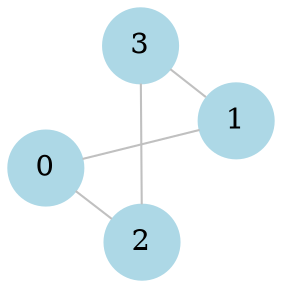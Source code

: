 graph G {
graph [layout = neato]
node [shape = circle,
style = filled,
style = filled,
color = lightblue]
edge [color = silver]
0;
1;
2;
3;
0--1 ;
0--2 ;
2--3 ;
1--3 ;
}
